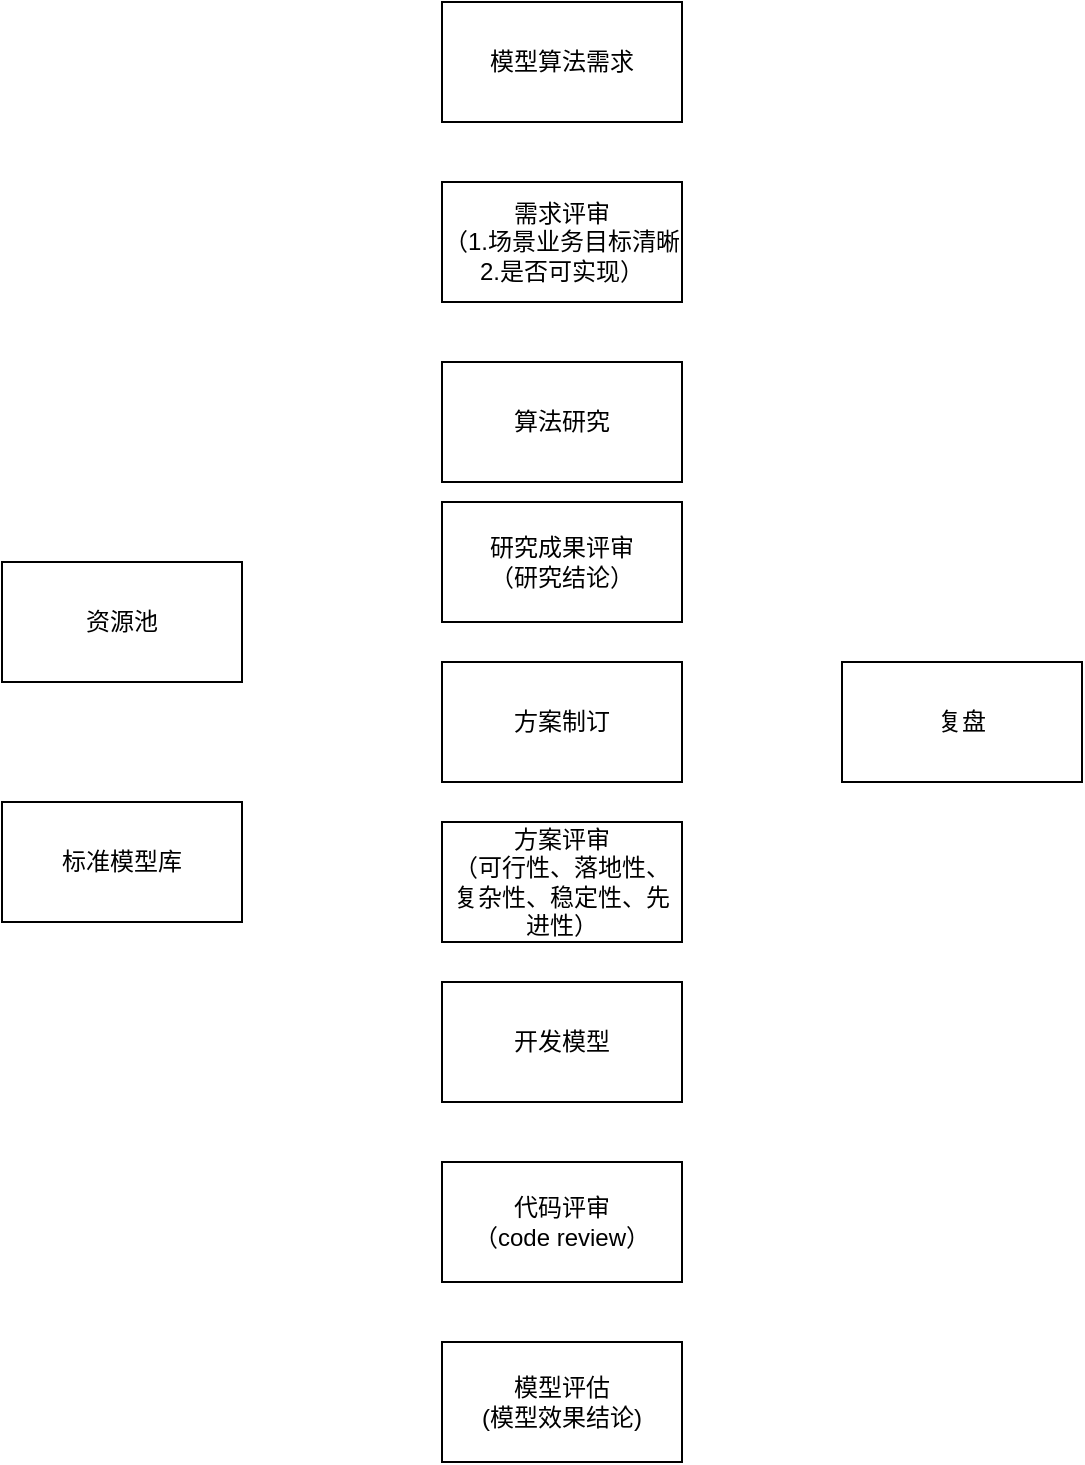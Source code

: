 <mxfile version="20.8.15" type="github">
  <diagram name="Page-1" id="nuZNlfcVQg6bN6G8HQqh">
    <mxGraphModel dx="1434" dy="764" grid="1" gridSize="10" guides="1" tooltips="1" connect="1" arrows="1" fold="1" page="1" pageScale="1" pageWidth="827" pageHeight="1169" math="0" shadow="0">
      <root>
        <mxCell id="0" />
        <mxCell id="1" parent="0" />
        <mxCell id="tJJZwCBkmVZ7Ym8GBaK3-1" value="算法研究" style="rounded=0;whiteSpace=wrap;html=1;" vertex="1" parent="1">
          <mxGeometry x="360" y="200" width="120" height="60" as="geometry" />
        </mxCell>
        <mxCell id="tJJZwCBkmVZ7Ym8GBaK3-2" value="方案制订" style="rounded=0;whiteSpace=wrap;html=1;" vertex="1" parent="1">
          <mxGeometry x="360" y="350" width="120" height="60" as="geometry" />
        </mxCell>
        <mxCell id="tJJZwCBkmVZ7Ym8GBaK3-3" value="需求评审&lt;br&gt;（1.场景业务目标清晰2.是否可实现）" style="rounded=0;whiteSpace=wrap;html=1;" vertex="1" parent="1">
          <mxGeometry x="360" y="110" width="120" height="60" as="geometry" />
        </mxCell>
        <mxCell id="tJJZwCBkmVZ7Ym8GBaK3-4" value="复盘" style="rounded=0;whiteSpace=wrap;html=1;" vertex="1" parent="1">
          <mxGeometry x="560" y="350" width="120" height="60" as="geometry" />
        </mxCell>
        <mxCell id="tJJZwCBkmVZ7Ym8GBaK3-5" value="资源池" style="rounded=0;whiteSpace=wrap;html=1;" vertex="1" parent="1">
          <mxGeometry x="140" y="300" width="120" height="60" as="geometry" />
        </mxCell>
        <mxCell id="tJJZwCBkmVZ7Ym8GBaK3-6" value="标准模型库" style="rounded=0;whiteSpace=wrap;html=1;" vertex="1" parent="1">
          <mxGeometry x="140" y="420" width="120" height="60" as="geometry" />
        </mxCell>
        <mxCell id="tJJZwCBkmVZ7Ym8GBaK3-7" value="模型算法需求" style="rounded=0;whiteSpace=wrap;html=1;" vertex="1" parent="1">
          <mxGeometry x="360" y="20" width="120" height="60" as="geometry" />
        </mxCell>
        <mxCell id="tJJZwCBkmVZ7Ym8GBaK3-8" value="研究成果评审&lt;br&gt;（研究结论）" style="rounded=0;whiteSpace=wrap;html=1;" vertex="1" parent="1">
          <mxGeometry x="360" y="270" width="120" height="60" as="geometry" />
        </mxCell>
        <mxCell id="tJJZwCBkmVZ7Ym8GBaK3-9" value="方案评审&lt;br&gt;（可行性、落地性、复杂性、稳定性、先进性）" style="rounded=0;whiteSpace=wrap;html=1;" vertex="1" parent="1">
          <mxGeometry x="360" y="430" width="120" height="60" as="geometry" />
        </mxCell>
        <mxCell id="tJJZwCBkmVZ7Ym8GBaK3-10" value="开发模型" style="rounded=0;whiteSpace=wrap;html=1;" vertex="1" parent="1">
          <mxGeometry x="360" y="510" width="120" height="60" as="geometry" />
        </mxCell>
        <mxCell id="tJJZwCBkmVZ7Ym8GBaK3-11" value="代码评审&lt;br&gt;（code review）" style="rounded=0;whiteSpace=wrap;html=1;" vertex="1" parent="1">
          <mxGeometry x="360" y="600" width="120" height="60" as="geometry" />
        </mxCell>
        <mxCell id="tJJZwCBkmVZ7Ym8GBaK3-13" value="模型评估&lt;br&gt;(模型效果结论)" style="rounded=0;whiteSpace=wrap;html=1;" vertex="1" parent="1">
          <mxGeometry x="360" y="690" width="120" height="60" as="geometry" />
        </mxCell>
      </root>
    </mxGraphModel>
  </diagram>
</mxfile>
